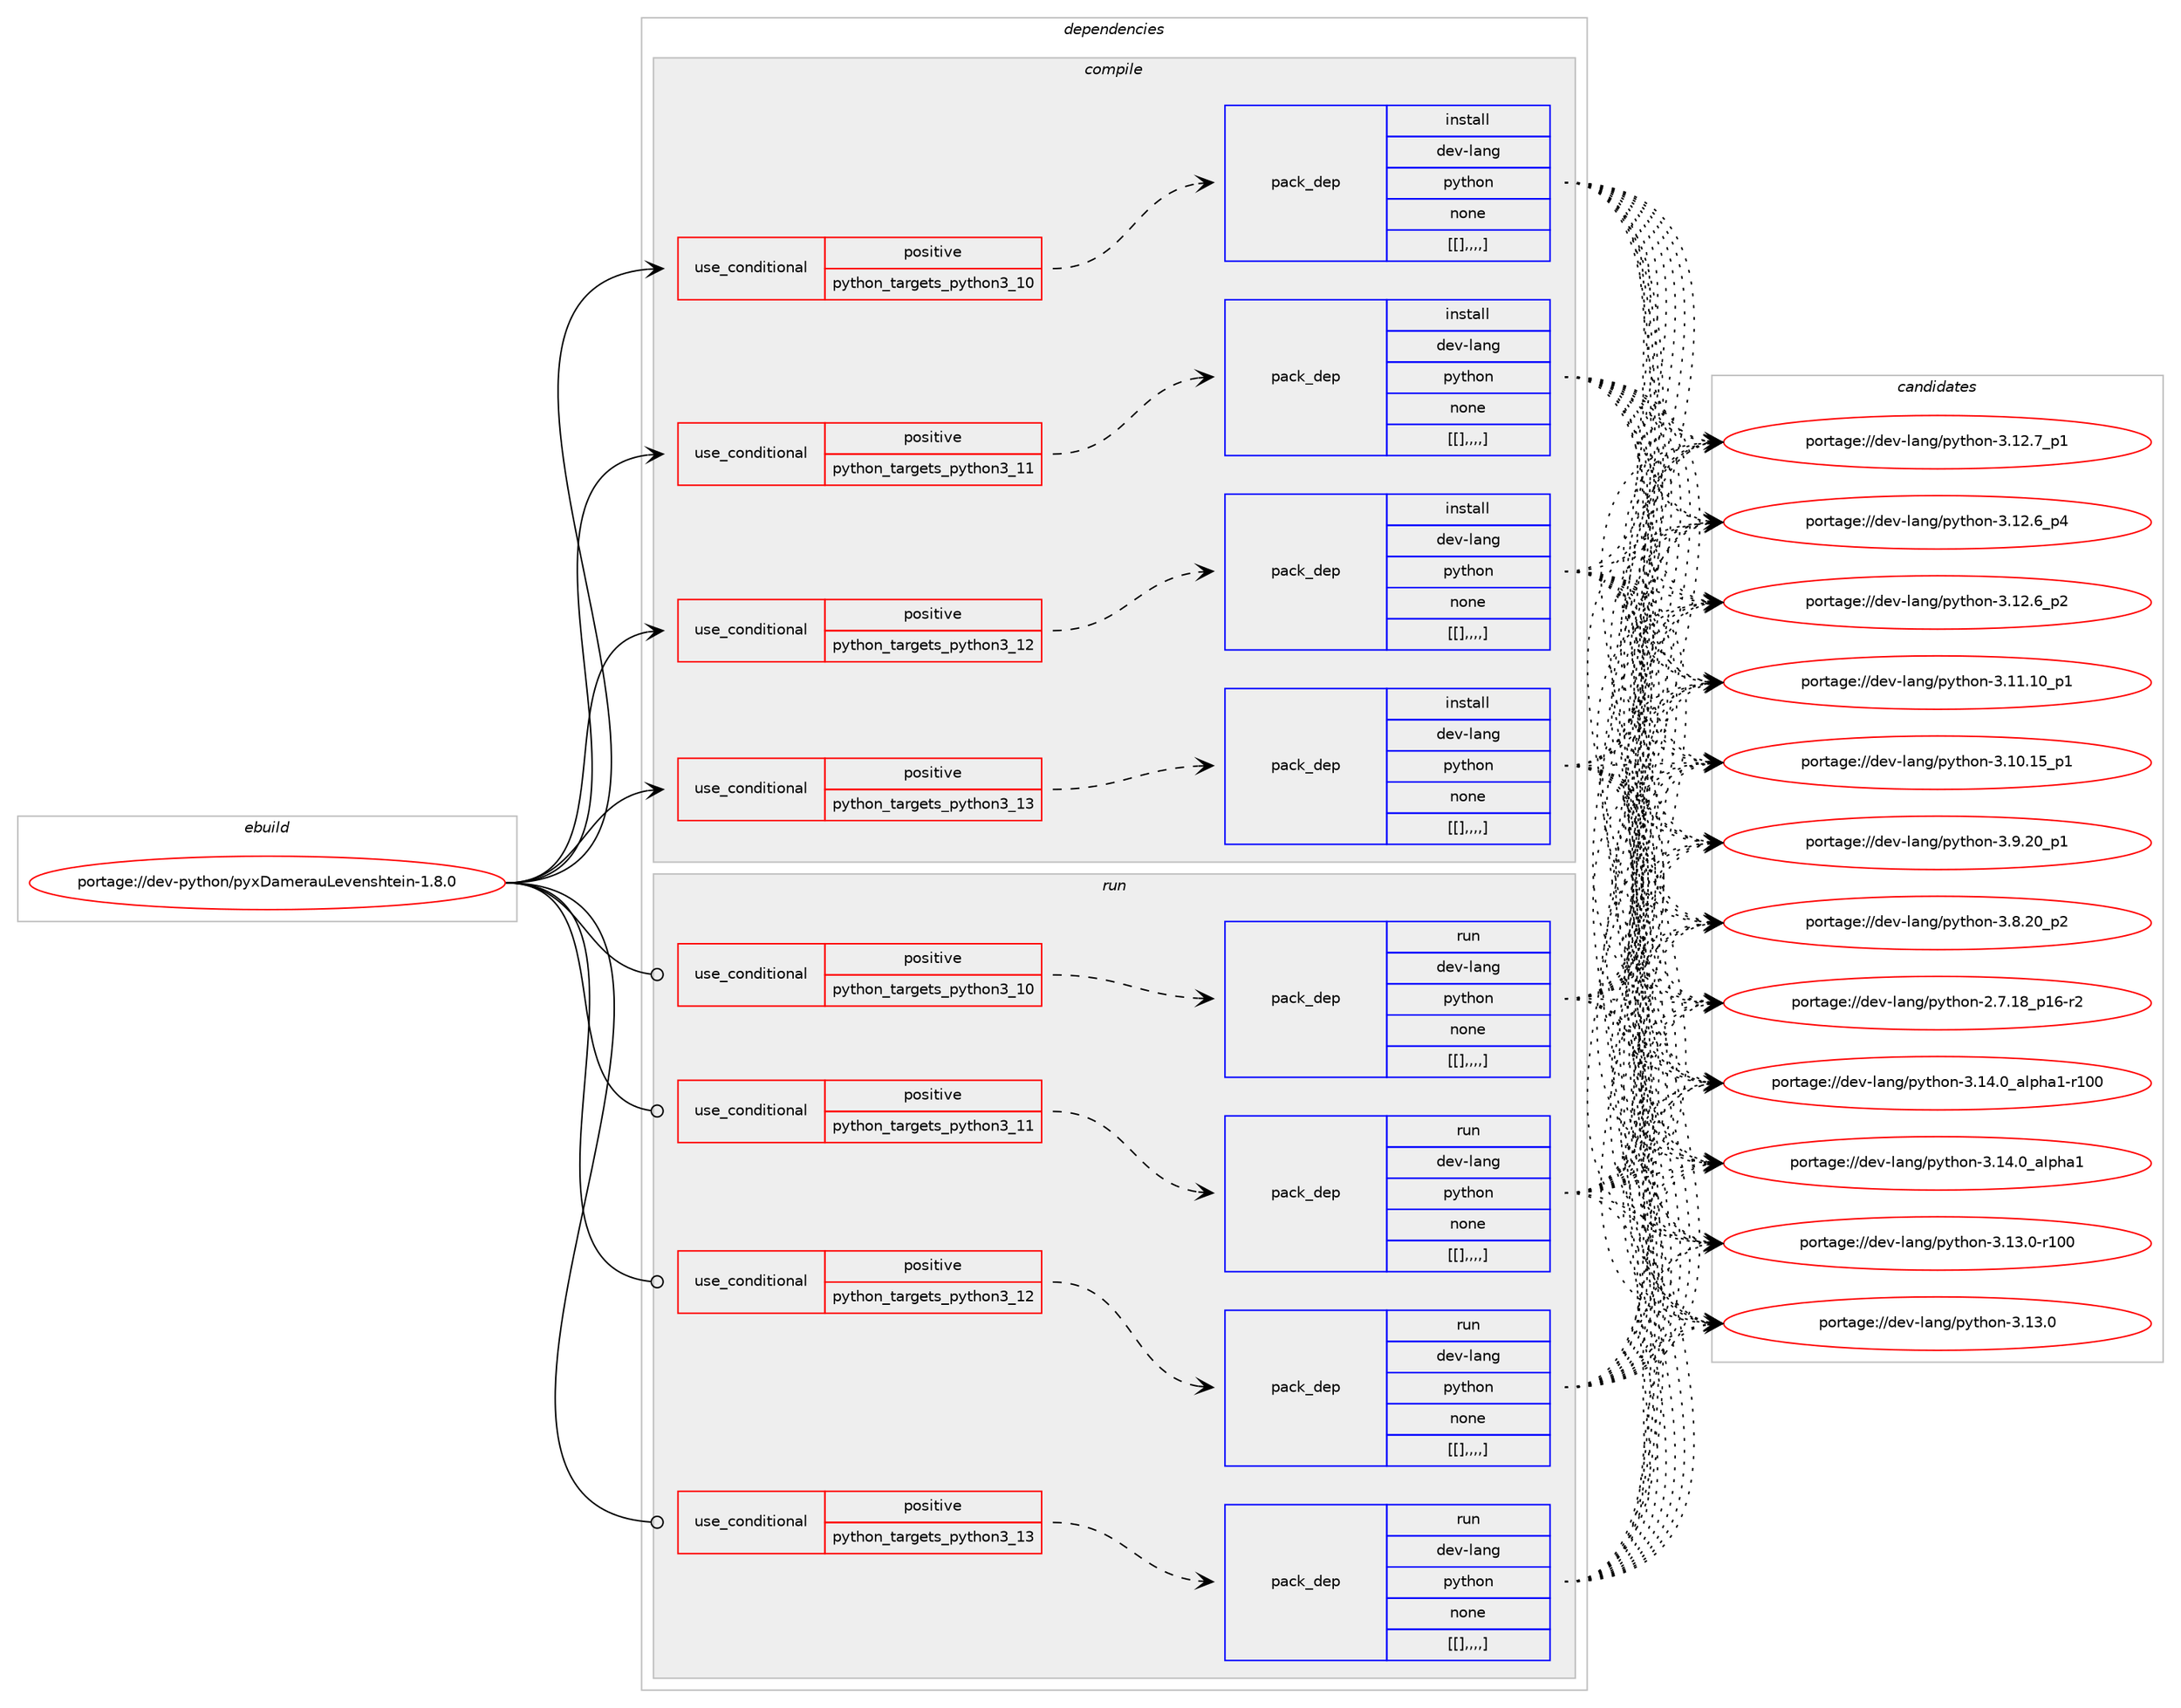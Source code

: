 digraph prolog {

# *************
# Graph options
# *************

newrank=true;
concentrate=true;
compound=true;
graph [rankdir=LR,fontname=Helvetica,fontsize=10,ranksep=1.5];#, ranksep=2.5, nodesep=0.2];
edge  [arrowhead=vee];
node  [fontname=Helvetica,fontsize=10];

# **********
# The ebuild
# **********

subgraph cluster_leftcol {
color=gray;
label=<<i>ebuild</i>>;
id [label="portage://dev-python/pyxDamerauLevenshtein-1.8.0", color=red, width=4, href="../dev-python/pyxDamerauLevenshtein-1.8.0.svg"];
}

# ****************
# The dependencies
# ****************

subgraph cluster_midcol {
color=gray;
label=<<i>dependencies</i>>;
subgraph cluster_compile {
fillcolor="#eeeeee";
style=filled;
label=<<i>compile</i>>;
subgraph cond41231 {
dependency167486 [label=<<TABLE BORDER="0" CELLBORDER="1" CELLSPACING="0" CELLPADDING="4"><TR><TD ROWSPAN="3" CELLPADDING="10">use_conditional</TD></TR><TR><TD>positive</TD></TR><TR><TD>python_targets_python3_10</TD></TR></TABLE>>, shape=none, color=red];
subgraph pack124944 {
dependency167560 [label=<<TABLE BORDER="0" CELLBORDER="1" CELLSPACING="0" CELLPADDING="4" WIDTH="220"><TR><TD ROWSPAN="6" CELLPADDING="30">pack_dep</TD></TR><TR><TD WIDTH="110">install</TD></TR><TR><TD>dev-lang</TD></TR><TR><TD>python</TD></TR><TR><TD>none</TD></TR><TR><TD>[[],,,,]</TD></TR></TABLE>>, shape=none, color=blue];
}
dependency167486:e -> dependency167560:w [weight=20,style="dashed",arrowhead="vee"];
}
id:e -> dependency167486:w [weight=20,style="solid",arrowhead="vee"];
subgraph cond41295 {
dependency167600 [label=<<TABLE BORDER="0" CELLBORDER="1" CELLSPACING="0" CELLPADDING="4"><TR><TD ROWSPAN="3" CELLPADDING="10">use_conditional</TD></TR><TR><TD>positive</TD></TR><TR><TD>python_targets_python3_11</TD></TR></TABLE>>, shape=none, color=red];
subgraph pack124978 {
dependency167624 [label=<<TABLE BORDER="0" CELLBORDER="1" CELLSPACING="0" CELLPADDING="4" WIDTH="220"><TR><TD ROWSPAN="6" CELLPADDING="30">pack_dep</TD></TR><TR><TD WIDTH="110">install</TD></TR><TR><TD>dev-lang</TD></TR><TR><TD>python</TD></TR><TR><TD>none</TD></TR><TR><TD>[[],,,,]</TD></TR></TABLE>>, shape=none, color=blue];
}
dependency167600:e -> dependency167624:w [weight=20,style="dashed",arrowhead="vee"];
}
id:e -> dependency167600:w [weight=20,style="solid",arrowhead="vee"];
subgraph cond41323 {
dependency167715 [label=<<TABLE BORDER="0" CELLBORDER="1" CELLSPACING="0" CELLPADDING="4"><TR><TD ROWSPAN="3" CELLPADDING="10">use_conditional</TD></TR><TR><TD>positive</TD></TR><TR><TD>python_targets_python3_12</TD></TR></TABLE>>, shape=none, color=red];
subgraph pack125047 {
dependency167743 [label=<<TABLE BORDER="0" CELLBORDER="1" CELLSPACING="0" CELLPADDING="4" WIDTH="220"><TR><TD ROWSPAN="6" CELLPADDING="30">pack_dep</TD></TR><TR><TD WIDTH="110">install</TD></TR><TR><TD>dev-lang</TD></TR><TR><TD>python</TD></TR><TR><TD>none</TD></TR><TR><TD>[[],,,,]</TD></TR></TABLE>>, shape=none, color=blue];
}
dependency167715:e -> dependency167743:w [weight=20,style="dashed",arrowhead="vee"];
}
id:e -> dependency167715:w [weight=20,style="solid",arrowhead="vee"];
subgraph cond41366 {
dependency167764 [label=<<TABLE BORDER="0" CELLBORDER="1" CELLSPACING="0" CELLPADDING="4"><TR><TD ROWSPAN="3" CELLPADDING="10">use_conditional</TD></TR><TR><TD>positive</TD></TR><TR><TD>python_targets_python3_13</TD></TR></TABLE>>, shape=none, color=red];
subgraph pack125070 {
dependency167841 [label=<<TABLE BORDER="0" CELLBORDER="1" CELLSPACING="0" CELLPADDING="4" WIDTH="220"><TR><TD ROWSPAN="6" CELLPADDING="30">pack_dep</TD></TR><TR><TD WIDTH="110">install</TD></TR><TR><TD>dev-lang</TD></TR><TR><TD>python</TD></TR><TR><TD>none</TD></TR><TR><TD>[[],,,,]</TD></TR></TABLE>>, shape=none, color=blue];
}
dependency167764:e -> dependency167841:w [weight=20,style="dashed",arrowhead="vee"];
}
id:e -> dependency167764:w [weight=20,style="solid",arrowhead="vee"];
}
subgraph cluster_compileandrun {
fillcolor="#eeeeee";
style=filled;
label=<<i>compile and run</i>>;
}
subgraph cluster_run {
fillcolor="#eeeeee";
style=filled;
label=<<i>run</i>>;
subgraph cond41412 {
dependency167850 [label=<<TABLE BORDER="0" CELLBORDER="1" CELLSPACING="0" CELLPADDING="4"><TR><TD ROWSPAN="3" CELLPADDING="10">use_conditional</TD></TR><TR><TD>positive</TD></TR><TR><TD>python_targets_python3_10</TD></TR></TABLE>>, shape=none, color=red];
subgraph pack125122 {
dependency167875 [label=<<TABLE BORDER="0" CELLBORDER="1" CELLSPACING="0" CELLPADDING="4" WIDTH="220"><TR><TD ROWSPAN="6" CELLPADDING="30">pack_dep</TD></TR><TR><TD WIDTH="110">run</TD></TR><TR><TD>dev-lang</TD></TR><TR><TD>python</TD></TR><TR><TD>none</TD></TR><TR><TD>[[],,,,]</TD></TR></TABLE>>, shape=none, color=blue];
}
dependency167850:e -> dependency167875:w [weight=20,style="dashed",arrowhead="vee"];
}
id:e -> dependency167850:w [weight=20,style="solid",arrowhead="odot"];
subgraph cond41425 {
dependency167883 [label=<<TABLE BORDER="0" CELLBORDER="1" CELLSPACING="0" CELLPADDING="4"><TR><TD ROWSPAN="3" CELLPADDING="10">use_conditional</TD></TR><TR><TD>positive</TD></TR><TR><TD>python_targets_python3_11</TD></TR></TABLE>>, shape=none, color=red];
subgraph pack125128 {
dependency167885 [label=<<TABLE BORDER="0" CELLBORDER="1" CELLSPACING="0" CELLPADDING="4" WIDTH="220"><TR><TD ROWSPAN="6" CELLPADDING="30">pack_dep</TD></TR><TR><TD WIDTH="110">run</TD></TR><TR><TD>dev-lang</TD></TR><TR><TD>python</TD></TR><TR><TD>none</TD></TR><TR><TD>[[],,,,]</TD></TR></TABLE>>, shape=none, color=blue];
}
dependency167883:e -> dependency167885:w [weight=20,style="dashed",arrowhead="vee"];
}
id:e -> dependency167883:w [weight=20,style="solid",arrowhead="odot"];
subgraph cond41446 {
dependency167958 [label=<<TABLE BORDER="0" CELLBORDER="1" CELLSPACING="0" CELLPADDING="4"><TR><TD ROWSPAN="3" CELLPADDING="10">use_conditional</TD></TR><TR><TD>positive</TD></TR><TR><TD>python_targets_python3_12</TD></TR></TABLE>>, shape=none, color=red];
subgraph pack125169 {
dependency168021 [label=<<TABLE BORDER="0" CELLBORDER="1" CELLSPACING="0" CELLPADDING="4" WIDTH="220"><TR><TD ROWSPAN="6" CELLPADDING="30">pack_dep</TD></TR><TR><TD WIDTH="110">run</TD></TR><TR><TD>dev-lang</TD></TR><TR><TD>python</TD></TR><TR><TD>none</TD></TR><TR><TD>[[],,,,]</TD></TR></TABLE>>, shape=none, color=blue];
}
dependency167958:e -> dependency168021:w [weight=20,style="dashed",arrowhead="vee"];
}
id:e -> dependency167958:w [weight=20,style="solid",arrowhead="odot"];
subgraph cond41487 {
dependency168064 [label=<<TABLE BORDER="0" CELLBORDER="1" CELLSPACING="0" CELLPADDING="4"><TR><TD ROWSPAN="3" CELLPADDING="10">use_conditional</TD></TR><TR><TD>positive</TD></TR><TR><TD>python_targets_python3_13</TD></TR></TABLE>>, shape=none, color=red];
subgraph pack125234 {
dependency168071 [label=<<TABLE BORDER="0" CELLBORDER="1" CELLSPACING="0" CELLPADDING="4" WIDTH="220"><TR><TD ROWSPAN="6" CELLPADDING="30">pack_dep</TD></TR><TR><TD WIDTH="110">run</TD></TR><TR><TD>dev-lang</TD></TR><TR><TD>python</TD></TR><TR><TD>none</TD></TR><TR><TD>[[],,,,]</TD></TR></TABLE>>, shape=none, color=blue];
}
dependency168064:e -> dependency168071:w [weight=20,style="dashed",arrowhead="vee"];
}
id:e -> dependency168064:w [weight=20,style="solid",arrowhead="odot"];
}
}

# **************
# The candidates
# **************

subgraph cluster_choices {
rank=same;
color=gray;
label=<<i>candidates</i>>;

subgraph choice124846 {
color=black;
nodesep=1;
choice100101118451089711010347112121116104111110455146495246489597108112104974945114494848 [label="portage://dev-lang/python-3.14.0_alpha1-r100", color=red, width=4,href="../dev-lang/python-3.14.0_alpha1-r100.svg"];
choice1001011184510897110103471121211161041111104551464952464895971081121049749 [label="portage://dev-lang/python-3.14.0_alpha1", color=red, width=4,href="../dev-lang/python-3.14.0_alpha1.svg"];
choice1001011184510897110103471121211161041111104551464951464845114494848 [label="portage://dev-lang/python-3.13.0-r100", color=red, width=4,href="../dev-lang/python-3.13.0-r100.svg"];
choice10010111845108971101034711212111610411111045514649514648 [label="portage://dev-lang/python-3.13.0", color=red, width=4,href="../dev-lang/python-3.13.0.svg"];
choice100101118451089711010347112121116104111110455146495046559511249 [label="portage://dev-lang/python-3.12.7_p1", color=red, width=4,href="../dev-lang/python-3.12.7_p1.svg"];
choice100101118451089711010347112121116104111110455146495046549511252 [label="portage://dev-lang/python-3.12.6_p4", color=red, width=4,href="../dev-lang/python-3.12.6_p4.svg"];
choice100101118451089711010347112121116104111110455146495046549511250 [label="portage://dev-lang/python-3.12.6_p2", color=red, width=4,href="../dev-lang/python-3.12.6_p2.svg"];
choice10010111845108971101034711212111610411111045514649494649489511249 [label="portage://dev-lang/python-3.11.10_p1", color=red, width=4,href="../dev-lang/python-3.11.10_p1.svg"];
choice10010111845108971101034711212111610411111045514649484649539511249 [label="portage://dev-lang/python-3.10.15_p1", color=red, width=4,href="../dev-lang/python-3.10.15_p1.svg"];
choice100101118451089711010347112121116104111110455146574650489511249 [label="portage://dev-lang/python-3.9.20_p1", color=red, width=4,href="../dev-lang/python-3.9.20_p1.svg"];
choice100101118451089711010347112121116104111110455146564650489511250 [label="portage://dev-lang/python-3.8.20_p2", color=red, width=4,href="../dev-lang/python-3.8.20_p2.svg"];
choice100101118451089711010347112121116104111110455046554649569511249544511450 [label="portage://dev-lang/python-2.7.18_p16-r2", color=red, width=4,href="../dev-lang/python-2.7.18_p16-r2.svg"];
dependency167560:e -> choice100101118451089711010347112121116104111110455146495246489597108112104974945114494848:w [style=dotted,weight="100"];
dependency167560:e -> choice1001011184510897110103471121211161041111104551464952464895971081121049749:w [style=dotted,weight="100"];
dependency167560:e -> choice1001011184510897110103471121211161041111104551464951464845114494848:w [style=dotted,weight="100"];
dependency167560:e -> choice10010111845108971101034711212111610411111045514649514648:w [style=dotted,weight="100"];
dependency167560:e -> choice100101118451089711010347112121116104111110455146495046559511249:w [style=dotted,weight="100"];
dependency167560:e -> choice100101118451089711010347112121116104111110455146495046549511252:w [style=dotted,weight="100"];
dependency167560:e -> choice100101118451089711010347112121116104111110455146495046549511250:w [style=dotted,weight="100"];
dependency167560:e -> choice10010111845108971101034711212111610411111045514649494649489511249:w [style=dotted,weight="100"];
dependency167560:e -> choice10010111845108971101034711212111610411111045514649484649539511249:w [style=dotted,weight="100"];
dependency167560:e -> choice100101118451089711010347112121116104111110455146574650489511249:w [style=dotted,weight="100"];
dependency167560:e -> choice100101118451089711010347112121116104111110455146564650489511250:w [style=dotted,weight="100"];
dependency167560:e -> choice100101118451089711010347112121116104111110455046554649569511249544511450:w [style=dotted,weight="100"];
}
subgraph choice124875 {
color=black;
nodesep=1;
choice100101118451089711010347112121116104111110455146495246489597108112104974945114494848 [label="portage://dev-lang/python-3.14.0_alpha1-r100", color=red, width=4,href="../dev-lang/python-3.14.0_alpha1-r100.svg"];
choice1001011184510897110103471121211161041111104551464952464895971081121049749 [label="portage://dev-lang/python-3.14.0_alpha1", color=red, width=4,href="../dev-lang/python-3.14.0_alpha1.svg"];
choice1001011184510897110103471121211161041111104551464951464845114494848 [label="portage://dev-lang/python-3.13.0-r100", color=red, width=4,href="../dev-lang/python-3.13.0-r100.svg"];
choice10010111845108971101034711212111610411111045514649514648 [label="portage://dev-lang/python-3.13.0", color=red, width=4,href="../dev-lang/python-3.13.0.svg"];
choice100101118451089711010347112121116104111110455146495046559511249 [label="portage://dev-lang/python-3.12.7_p1", color=red, width=4,href="../dev-lang/python-3.12.7_p1.svg"];
choice100101118451089711010347112121116104111110455146495046549511252 [label="portage://dev-lang/python-3.12.6_p4", color=red, width=4,href="../dev-lang/python-3.12.6_p4.svg"];
choice100101118451089711010347112121116104111110455146495046549511250 [label="portage://dev-lang/python-3.12.6_p2", color=red, width=4,href="../dev-lang/python-3.12.6_p2.svg"];
choice10010111845108971101034711212111610411111045514649494649489511249 [label="portage://dev-lang/python-3.11.10_p1", color=red, width=4,href="../dev-lang/python-3.11.10_p1.svg"];
choice10010111845108971101034711212111610411111045514649484649539511249 [label="portage://dev-lang/python-3.10.15_p1", color=red, width=4,href="../dev-lang/python-3.10.15_p1.svg"];
choice100101118451089711010347112121116104111110455146574650489511249 [label="portage://dev-lang/python-3.9.20_p1", color=red, width=4,href="../dev-lang/python-3.9.20_p1.svg"];
choice100101118451089711010347112121116104111110455146564650489511250 [label="portage://dev-lang/python-3.8.20_p2", color=red, width=4,href="../dev-lang/python-3.8.20_p2.svg"];
choice100101118451089711010347112121116104111110455046554649569511249544511450 [label="portage://dev-lang/python-2.7.18_p16-r2", color=red, width=4,href="../dev-lang/python-2.7.18_p16-r2.svg"];
dependency167624:e -> choice100101118451089711010347112121116104111110455146495246489597108112104974945114494848:w [style=dotted,weight="100"];
dependency167624:e -> choice1001011184510897110103471121211161041111104551464952464895971081121049749:w [style=dotted,weight="100"];
dependency167624:e -> choice1001011184510897110103471121211161041111104551464951464845114494848:w [style=dotted,weight="100"];
dependency167624:e -> choice10010111845108971101034711212111610411111045514649514648:w [style=dotted,weight="100"];
dependency167624:e -> choice100101118451089711010347112121116104111110455146495046559511249:w [style=dotted,weight="100"];
dependency167624:e -> choice100101118451089711010347112121116104111110455146495046549511252:w [style=dotted,weight="100"];
dependency167624:e -> choice100101118451089711010347112121116104111110455146495046549511250:w [style=dotted,weight="100"];
dependency167624:e -> choice10010111845108971101034711212111610411111045514649494649489511249:w [style=dotted,weight="100"];
dependency167624:e -> choice10010111845108971101034711212111610411111045514649484649539511249:w [style=dotted,weight="100"];
dependency167624:e -> choice100101118451089711010347112121116104111110455146574650489511249:w [style=dotted,weight="100"];
dependency167624:e -> choice100101118451089711010347112121116104111110455146564650489511250:w [style=dotted,weight="100"];
dependency167624:e -> choice100101118451089711010347112121116104111110455046554649569511249544511450:w [style=dotted,weight="100"];
}
subgraph choice124882 {
color=black;
nodesep=1;
choice100101118451089711010347112121116104111110455146495246489597108112104974945114494848 [label="portage://dev-lang/python-3.14.0_alpha1-r100", color=red, width=4,href="../dev-lang/python-3.14.0_alpha1-r100.svg"];
choice1001011184510897110103471121211161041111104551464952464895971081121049749 [label="portage://dev-lang/python-3.14.0_alpha1", color=red, width=4,href="../dev-lang/python-3.14.0_alpha1.svg"];
choice1001011184510897110103471121211161041111104551464951464845114494848 [label="portage://dev-lang/python-3.13.0-r100", color=red, width=4,href="../dev-lang/python-3.13.0-r100.svg"];
choice10010111845108971101034711212111610411111045514649514648 [label="portage://dev-lang/python-3.13.0", color=red, width=4,href="../dev-lang/python-3.13.0.svg"];
choice100101118451089711010347112121116104111110455146495046559511249 [label="portage://dev-lang/python-3.12.7_p1", color=red, width=4,href="../dev-lang/python-3.12.7_p1.svg"];
choice100101118451089711010347112121116104111110455146495046549511252 [label="portage://dev-lang/python-3.12.6_p4", color=red, width=4,href="../dev-lang/python-3.12.6_p4.svg"];
choice100101118451089711010347112121116104111110455146495046549511250 [label="portage://dev-lang/python-3.12.6_p2", color=red, width=4,href="../dev-lang/python-3.12.6_p2.svg"];
choice10010111845108971101034711212111610411111045514649494649489511249 [label="portage://dev-lang/python-3.11.10_p1", color=red, width=4,href="../dev-lang/python-3.11.10_p1.svg"];
choice10010111845108971101034711212111610411111045514649484649539511249 [label="portage://dev-lang/python-3.10.15_p1", color=red, width=4,href="../dev-lang/python-3.10.15_p1.svg"];
choice100101118451089711010347112121116104111110455146574650489511249 [label="portage://dev-lang/python-3.9.20_p1", color=red, width=4,href="../dev-lang/python-3.9.20_p1.svg"];
choice100101118451089711010347112121116104111110455146564650489511250 [label="portage://dev-lang/python-3.8.20_p2", color=red, width=4,href="../dev-lang/python-3.8.20_p2.svg"];
choice100101118451089711010347112121116104111110455046554649569511249544511450 [label="portage://dev-lang/python-2.7.18_p16-r2", color=red, width=4,href="../dev-lang/python-2.7.18_p16-r2.svg"];
dependency167743:e -> choice100101118451089711010347112121116104111110455146495246489597108112104974945114494848:w [style=dotted,weight="100"];
dependency167743:e -> choice1001011184510897110103471121211161041111104551464952464895971081121049749:w [style=dotted,weight="100"];
dependency167743:e -> choice1001011184510897110103471121211161041111104551464951464845114494848:w [style=dotted,weight="100"];
dependency167743:e -> choice10010111845108971101034711212111610411111045514649514648:w [style=dotted,weight="100"];
dependency167743:e -> choice100101118451089711010347112121116104111110455146495046559511249:w [style=dotted,weight="100"];
dependency167743:e -> choice100101118451089711010347112121116104111110455146495046549511252:w [style=dotted,weight="100"];
dependency167743:e -> choice100101118451089711010347112121116104111110455146495046549511250:w [style=dotted,weight="100"];
dependency167743:e -> choice10010111845108971101034711212111610411111045514649494649489511249:w [style=dotted,weight="100"];
dependency167743:e -> choice10010111845108971101034711212111610411111045514649484649539511249:w [style=dotted,weight="100"];
dependency167743:e -> choice100101118451089711010347112121116104111110455146574650489511249:w [style=dotted,weight="100"];
dependency167743:e -> choice100101118451089711010347112121116104111110455146564650489511250:w [style=dotted,weight="100"];
dependency167743:e -> choice100101118451089711010347112121116104111110455046554649569511249544511450:w [style=dotted,weight="100"];
}
subgraph choice124888 {
color=black;
nodesep=1;
choice100101118451089711010347112121116104111110455146495246489597108112104974945114494848 [label="portage://dev-lang/python-3.14.0_alpha1-r100", color=red, width=4,href="../dev-lang/python-3.14.0_alpha1-r100.svg"];
choice1001011184510897110103471121211161041111104551464952464895971081121049749 [label="portage://dev-lang/python-3.14.0_alpha1", color=red, width=4,href="../dev-lang/python-3.14.0_alpha1.svg"];
choice1001011184510897110103471121211161041111104551464951464845114494848 [label="portage://dev-lang/python-3.13.0-r100", color=red, width=4,href="../dev-lang/python-3.13.0-r100.svg"];
choice10010111845108971101034711212111610411111045514649514648 [label="portage://dev-lang/python-3.13.0", color=red, width=4,href="../dev-lang/python-3.13.0.svg"];
choice100101118451089711010347112121116104111110455146495046559511249 [label="portage://dev-lang/python-3.12.7_p1", color=red, width=4,href="../dev-lang/python-3.12.7_p1.svg"];
choice100101118451089711010347112121116104111110455146495046549511252 [label="portage://dev-lang/python-3.12.6_p4", color=red, width=4,href="../dev-lang/python-3.12.6_p4.svg"];
choice100101118451089711010347112121116104111110455146495046549511250 [label="portage://dev-lang/python-3.12.6_p2", color=red, width=4,href="../dev-lang/python-3.12.6_p2.svg"];
choice10010111845108971101034711212111610411111045514649494649489511249 [label="portage://dev-lang/python-3.11.10_p1", color=red, width=4,href="../dev-lang/python-3.11.10_p1.svg"];
choice10010111845108971101034711212111610411111045514649484649539511249 [label="portage://dev-lang/python-3.10.15_p1", color=red, width=4,href="../dev-lang/python-3.10.15_p1.svg"];
choice100101118451089711010347112121116104111110455146574650489511249 [label="portage://dev-lang/python-3.9.20_p1", color=red, width=4,href="../dev-lang/python-3.9.20_p1.svg"];
choice100101118451089711010347112121116104111110455146564650489511250 [label="portage://dev-lang/python-3.8.20_p2", color=red, width=4,href="../dev-lang/python-3.8.20_p2.svg"];
choice100101118451089711010347112121116104111110455046554649569511249544511450 [label="portage://dev-lang/python-2.7.18_p16-r2", color=red, width=4,href="../dev-lang/python-2.7.18_p16-r2.svg"];
dependency167841:e -> choice100101118451089711010347112121116104111110455146495246489597108112104974945114494848:w [style=dotted,weight="100"];
dependency167841:e -> choice1001011184510897110103471121211161041111104551464952464895971081121049749:w [style=dotted,weight="100"];
dependency167841:e -> choice1001011184510897110103471121211161041111104551464951464845114494848:w [style=dotted,weight="100"];
dependency167841:e -> choice10010111845108971101034711212111610411111045514649514648:w [style=dotted,weight="100"];
dependency167841:e -> choice100101118451089711010347112121116104111110455146495046559511249:w [style=dotted,weight="100"];
dependency167841:e -> choice100101118451089711010347112121116104111110455146495046549511252:w [style=dotted,weight="100"];
dependency167841:e -> choice100101118451089711010347112121116104111110455146495046549511250:w [style=dotted,weight="100"];
dependency167841:e -> choice10010111845108971101034711212111610411111045514649494649489511249:w [style=dotted,weight="100"];
dependency167841:e -> choice10010111845108971101034711212111610411111045514649484649539511249:w [style=dotted,weight="100"];
dependency167841:e -> choice100101118451089711010347112121116104111110455146574650489511249:w [style=dotted,weight="100"];
dependency167841:e -> choice100101118451089711010347112121116104111110455146564650489511250:w [style=dotted,weight="100"];
dependency167841:e -> choice100101118451089711010347112121116104111110455046554649569511249544511450:w [style=dotted,weight="100"];
}
subgraph choice124905 {
color=black;
nodesep=1;
choice100101118451089711010347112121116104111110455146495246489597108112104974945114494848 [label="portage://dev-lang/python-3.14.0_alpha1-r100", color=red, width=4,href="../dev-lang/python-3.14.0_alpha1-r100.svg"];
choice1001011184510897110103471121211161041111104551464952464895971081121049749 [label="portage://dev-lang/python-3.14.0_alpha1", color=red, width=4,href="../dev-lang/python-3.14.0_alpha1.svg"];
choice1001011184510897110103471121211161041111104551464951464845114494848 [label="portage://dev-lang/python-3.13.0-r100", color=red, width=4,href="../dev-lang/python-3.13.0-r100.svg"];
choice10010111845108971101034711212111610411111045514649514648 [label="portage://dev-lang/python-3.13.0", color=red, width=4,href="../dev-lang/python-3.13.0.svg"];
choice100101118451089711010347112121116104111110455146495046559511249 [label="portage://dev-lang/python-3.12.7_p1", color=red, width=4,href="../dev-lang/python-3.12.7_p1.svg"];
choice100101118451089711010347112121116104111110455146495046549511252 [label="portage://dev-lang/python-3.12.6_p4", color=red, width=4,href="../dev-lang/python-3.12.6_p4.svg"];
choice100101118451089711010347112121116104111110455146495046549511250 [label="portage://dev-lang/python-3.12.6_p2", color=red, width=4,href="../dev-lang/python-3.12.6_p2.svg"];
choice10010111845108971101034711212111610411111045514649494649489511249 [label="portage://dev-lang/python-3.11.10_p1", color=red, width=4,href="../dev-lang/python-3.11.10_p1.svg"];
choice10010111845108971101034711212111610411111045514649484649539511249 [label="portage://dev-lang/python-3.10.15_p1", color=red, width=4,href="../dev-lang/python-3.10.15_p1.svg"];
choice100101118451089711010347112121116104111110455146574650489511249 [label="portage://dev-lang/python-3.9.20_p1", color=red, width=4,href="../dev-lang/python-3.9.20_p1.svg"];
choice100101118451089711010347112121116104111110455146564650489511250 [label="portage://dev-lang/python-3.8.20_p2", color=red, width=4,href="../dev-lang/python-3.8.20_p2.svg"];
choice100101118451089711010347112121116104111110455046554649569511249544511450 [label="portage://dev-lang/python-2.7.18_p16-r2", color=red, width=4,href="../dev-lang/python-2.7.18_p16-r2.svg"];
dependency167875:e -> choice100101118451089711010347112121116104111110455146495246489597108112104974945114494848:w [style=dotted,weight="100"];
dependency167875:e -> choice1001011184510897110103471121211161041111104551464952464895971081121049749:w [style=dotted,weight="100"];
dependency167875:e -> choice1001011184510897110103471121211161041111104551464951464845114494848:w [style=dotted,weight="100"];
dependency167875:e -> choice10010111845108971101034711212111610411111045514649514648:w [style=dotted,weight="100"];
dependency167875:e -> choice100101118451089711010347112121116104111110455146495046559511249:w [style=dotted,weight="100"];
dependency167875:e -> choice100101118451089711010347112121116104111110455146495046549511252:w [style=dotted,weight="100"];
dependency167875:e -> choice100101118451089711010347112121116104111110455146495046549511250:w [style=dotted,weight="100"];
dependency167875:e -> choice10010111845108971101034711212111610411111045514649494649489511249:w [style=dotted,weight="100"];
dependency167875:e -> choice10010111845108971101034711212111610411111045514649484649539511249:w [style=dotted,weight="100"];
dependency167875:e -> choice100101118451089711010347112121116104111110455146574650489511249:w [style=dotted,weight="100"];
dependency167875:e -> choice100101118451089711010347112121116104111110455146564650489511250:w [style=dotted,weight="100"];
dependency167875:e -> choice100101118451089711010347112121116104111110455046554649569511249544511450:w [style=dotted,weight="100"];
}
subgraph choice124917 {
color=black;
nodesep=1;
choice100101118451089711010347112121116104111110455146495246489597108112104974945114494848 [label="portage://dev-lang/python-3.14.0_alpha1-r100", color=red, width=4,href="../dev-lang/python-3.14.0_alpha1-r100.svg"];
choice1001011184510897110103471121211161041111104551464952464895971081121049749 [label="portage://dev-lang/python-3.14.0_alpha1", color=red, width=4,href="../dev-lang/python-3.14.0_alpha1.svg"];
choice1001011184510897110103471121211161041111104551464951464845114494848 [label="portage://dev-lang/python-3.13.0-r100", color=red, width=4,href="../dev-lang/python-3.13.0-r100.svg"];
choice10010111845108971101034711212111610411111045514649514648 [label="portage://dev-lang/python-3.13.0", color=red, width=4,href="../dev-lang/python-3.13.0.svg"];
choice100101118451089711010347112121116104111110455146495046559511249 [label="portage://dev-lang/python-3.12.7_p1", color=red, width=4,href="../dev-lang/python-3.12.7_p1.svg"];
choice100101118451089711010347112121116104111110455146495046549511252 [label="portage://dev-lang/python-3.12.6_p4", color=red, width=4,href="../dev-lang/python-3.12.6_p4.svg"];
choice100101118451089711010347112121116104111110455146495046549511250 [label="portage://dev-lang/python-3.12.6_p2", color=red, width=4,href="../dev-lang/python-3.12.6_p2.svg"];
choice10010111845108971101034711212111610411111045514649494649489511249 [label="portage://dev-lang/python-3.11.10_p1", color=red, width=4,href="../dev-lang/python-3.11.10_p1.svg"];
choice10010111845108971101034711212111610411111045514649484649539511249 [label="portage://dev-lang/python-3.10.15_p1", color=red, width=4,href="../dev-lang/python-3.10.15_p1.svg"];
choice100101118451089711010347112121116104111110455146574650489511249 [label="portage://dev-lang/python-3.9.20_p1", color=red, width=4,href="../dev-lang/python-3.9.20_p1.svg"];
choice100101118451089711010347112121116104111110455146564650489511250 [label="portage://dev-lang/python-3.8.20_p2", color=red, width=4,href="../dev-lang/python-3.8.20_p2.svg"];
choice100101118451089711010347112121116104111110455046554649569511249544511450 [label="portage://dev-lang/python-2.7.18_p16-r2", color=red, width=4,href="../dev-lang/python-2.7.18_p16-r2.svg"];
dependency167885:e -> choice100101118451089711010347112121116104111110455146495246489597108112104974945114494848:w [style=dotted,weight="100"];
dependency167885:e -> choice1001011184510897110103471121211161041111104551464952464895971081121049749:w [style=dotted,weight="100"];
dependency167885:e -> choice1001011184510897110103471121211161041111104551464951464845114494848:w [style=dotted,weight="100"];
dependency167885:e -> choice10010111845108971101034711212111610411111045514649514648:w [style=dotted,weight="100"];
dependency167885:e -> choice100101118451089711010347112121116104111110455146495046559511249:w [style=dotted,weight="100"];
dependency167885:e -> choice100101118451089711010347112121116104111110455146495046549511252:w [style=dotted,weight="100"];
dependency167885:e -> choice100101118451089711010347112121116104111110455146495046549511250:w [style=dotted,weight="100"];
dependency167885:e -> choice10010111845108971101034711212111610411111045514649494649489511249:w [style=dotted,weight="100"];
dependency167885:e -> choice10010111845108971101034711212111610411111045514649484649539511249:w [style=dotted,weight="100"];
dependency167885:e -> choice100101118451089711010347112121116104111110455146574650489511249:w [style=dotted,weight="100"];
dependency167885:e -> choice100101118451089711010347112121116104111110455146564650489511250:w [style=dotted,weight="100"];
dependency167885:e -> choice100101118451089711010347112121116104111110455046554649569511249544511450:w [style=dotted,weight="100"];
}
subgraph choice124923 {
color=black;
nodesep=1;
choice100101118451089711010347112121116104111110455146495246489597108112104974945114494848 [label="portage://dev-lang/python-3.14.0_alpha1-r100", color=red, width=4,href="../dev-lang/python-3.14.0_alpha1-r100.svg"];
choice1001011184510897110103471121211161041111104551464952464895971081121049749 [label="portage://dev-lang/python-3.14.0_alpha1", color=red, width=4,href="../dev-lang/python-3.14.0_alpha1.svg"];
choice1001011184510897110103471121211161041111104551464951464845114494848 [label="portage://dev-lang/python-3.13.0-r100", color=red, width=4,href="../dev-lang/python-3.13.0-r100.svg"];
choice10010111845108971101034711212111610411111045514649514648 [label="portage://dev-lang/python-3.13.0", color=red, width=4,href="../dev-lang/python-3.13.0.svg"];
choice100101118451089711010347112121116104111110455146495046559511249 [label="portage://dev-lang/python-3.12.7_p1", color=red, width=4,href="../dev-lang/python-3.12.7_p1.svg"];
choice100101118451089711010347112121116104111110455146495046549511252 [label="portage://dev-lang/python-3.12.6_p4", color=red, width=4,href="../dev-lang/python-3.12.6_p4.svg"];
choice100101118451089711010347112121116104111110455146495046549511250 [label="portage://dev-lang/python-3.12.6_p2", color=red, width=4,href="../dev-lang/python-3.12.6_p2.svg"];
choice10010111845108971101034711212111610411111045514649494649489511249 [label="portage://dev-lang/python-3.11.10_p1", color=red, width=4,href="../dev-lang/python-3.11.10_p1.svg"];
choice10010111845108971101034711212111610411111045514649484649539511249 [label="portage://dev-lang/python-3.10.15_p1", color=red, width=4,href="../dev-lang/python-3.10.15_p1.svg"];
choice100101118451089711010347112121116104111110455146574650489511249 [label="portage://dev-lang/python-3.9.20_p1", color=red, width=4,href="../dev-lang/python-3.9.20_p1.svg"];
choice100101118451089711010347112121116104111110455146564650489511250 [label="portage://dev-lang/python-3.8.20_p2", color=red, width=4,href="../dev-lang/python-3.8.20_p2.svg"];
choice100101118451089711010347112121116104111110455046554649569511249544511450 [label="portage://dev-lang/python-2.7.18_p16-r2", color=red, width=4,href="../dev-lang/python-2.7.18_p16-r2.svg"];
dependency168021:e -> choice100101118451089711010347112121116104111110455146495246489597108112104974945114494848:w [style=dotted,weight="100"];
dependency168021:e -> choice1001011184510897110103471121211161041111104551464952464895971081121049749:w [style=dotted,weight="100"];
dependency168021:e -> choice1001011184510897110103471121211161041111104551464951464845114494848:w [style=dotted,weight="100"];
dependency168021:e -> choice10010111845108971101034711212111610411111045514649514648:w [style=dotted,weight="100"];
dependency168021:e -> choice100101118451089711010347112121116104111110455146495046559511249:w [style=dotted,weight="100"];
dependency168021:e -> choice100101118451089711010347112121116104111110455146495046549511252:w [style=dotted,weight="100"];
dependency168021:e -> choice100101118451089711010347112121116104111110455146495046549511250:w [style=dotted,weight="100"];
dependency168021:e -> choice10010111845108971101034711212111610411111045514649494649489511249:w [style=dotted,weight="100"];
dependency168021:e -> choice10010111845108971101034711212111610411111045514649484649539511249:w [style=dotted,weight="100"];
dependency168021:e -> choice100101118451089711010347112121116104111110455146574650489511249:w [style=dotted,weight="100"];
dependency168021:e -> choice100101118451089711010347112121116104111110455146564650489511250:w [style=dotted,weight="100"];
dependency168021:e -> choice100101118451089711010347112121116104111110455046554649569511249544511450:w [style=dotted,weight="100"];
}
subgraph choice124944 {
color=black;
nodesep=1;
choice100101118451089711010347112121116104111110455146495246489597108112104974945114494848 [label="portage://dev-lang/python-3.14.0_alpha1-r100", color=red, width=4,href="../dev-lang/python-3.14.0_alpha1-r100.svg"];
choice1001011184510897110103471121211161041111104551464952464895971081121049749 [label="portage://dev-lang/python-3.14.0_alpha1", color=red, width=4,href="../dev-lang/python-3.14.0_alpha1.svg"];
choice1001011184510897110103471121211161041111104551464951464845114494848 [label="portage://dev-lang/python-3.13.0-r100", color=red, width=4,href="../dev-lang/python-3.13.0-r100.svg"];
choice10010111845108971101034711212111610411111045514649514648 [label="portage://dev-lang/python-3.13.0", color=red, width=4,href="../dev-lang/python-3.13.0.svg"];
choice100101118451089711010347112121116104111110455146495046559511249 [label="portage://dev-lang/python-3.12.7_p1", color=red, width=4,href="../dev-lang/python-3.12.7_p1.svg"];
choice100101118451089711010347112121116104111110455146495046549511252 [label="portage://dev-lang/python-3.12.6_p4", color=red, width=4,href="../dev-lang/python-3.12.6_p4.svg"];
choice100101118451089711010347112121116104111110455146495046549511250 [label="portage://dev-lang/python-3.12.6_p2", color=red, width=4,href="../dev-lang/python-3.12.6_p2.svg"];
choice10010111845108971101034711212111610411111045514649494649489511249 [label="portage://dev-lang/python-3.11.10_p1", color=red, width=4,href="../dev-lang/python-3.11.10_p1.svg"];
choice10010111845108971101034711212111610411111045514649484649539511249 [label="portage://dev-lang/python-3.10.15_p1", color=red, width=4,href="../dev-lang/python-3.10.15_p1.svg"];
choice100101118451089711010347112121116104111110455146574650489511249 [label="portage://dev-lang/python-3.9.20_p1", color=red, width=4,href="../dev-lang/python-3.9.20_p1.svg"];
choice100101118451089711010347112121116104111110455146564650489511250 [label="portage://dev-lang/python-3.8.20_p2", color=red, width=4,href="../dev-lang/python-3.8.20_p2.svg"];
choice100101118451089711010347112121116104111110455046554649569511249544511450 [label="portage://dev-lang/python-2.7.18_p16-r2", color=red, width=4,href="../dev-lang/python-2.7.18_p16-r2.svg"];
dependency168071:e -> choice100101118451089711010347112121116104111110455146495246489597108112104974945114494848:w [style=dotted,weight="100"];
dependency168071:e -> choice1001011184510897110103471121211161041111104551464952464895971081121049749:w [style=dotted,weight="100"];
dependency168071:e -> choice1001011184510897110103471121211161041111104551464951464845114494848:w [style=dotted,weight="100"];
dependency168071:e -> choice10010111845108971101034711212111610411111045514649514648:w [style=dotted,weight="100"];
dependency168071:e -> choice100101118451089711010347112121116104111110455146495046559511249:w [style=dotted,weight="100"];
dependency168071:e -> choice100101118451089711010347112121116104111110455146495046549511252:w [style=dotted,weight="100"];
dependency168071:e -> choice100101118451089711010347112121116104111110455146495046549511250:w [style=dotted,weight="100"];
dependency168071:e -> choice10010111845108971101034711212111610411111045514649494649489511249:w [style=dotted,weight="100"];
dependency168071:e -> choice10010111845108971101034711212111610411111045514649484649539511249:w [style=dotted,weight="100"];
dependency168071:e -> choice100101118451089711010347112121116104111110455146574650489511249:w [style=dotted,weight="100"];
dependency168071:e -> choice100101118451089711010347112121116104111110455146564650489511250:w [style=dotted,weight="100"];
dependency168071:e -> choice100101118451089711010347112121116104111110455046554649569511249544511450:w [style=dotted,weight="100"];
}
}

}
